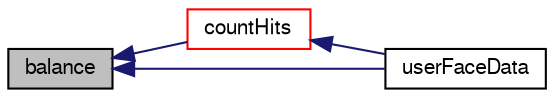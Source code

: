 digraph "balance"
{
  bgcolor="transparent";
  edge [fontname="FreeSans",fontsize="10",labelfontname="FreeSans",labelfontsize="10"];
  node [fontname="FreeSans",fontsize="10",shape=record];
  rankdir="LR";
  Node2147 [label="balance",height=0.2,width=0.4,color="black", fillcolor="grey75", style="filled", fontcolor="black"];
  Node2147 -> Node2148 [dir="back",color="midnightblue",fontsize="10",style="solid",fontname="FreeSans"];
  Node2148 [label="countHits",height=0.2,width=0.4,color="red",URL="$a24662.html#a7cd5ded0ca6d51beecfd87930f375803",tooltip="Count number of intersections (local) "];
  Node2148 -> Node2150 [dir="back",color="midnightblue",fontsize="10",style="solid",fontname="FreeSans"];
  Node2150 [label="userFaceData",height=0.2,width=0.4,color="black",URL="$a24662.html#a2cb6efa4184bedfbed60b069881c26a3"];
  Node2147 -> Node2150 [dir="back",color="midnightblue",fontsize="10",style="solid",fontname="FreeSans"];
}
